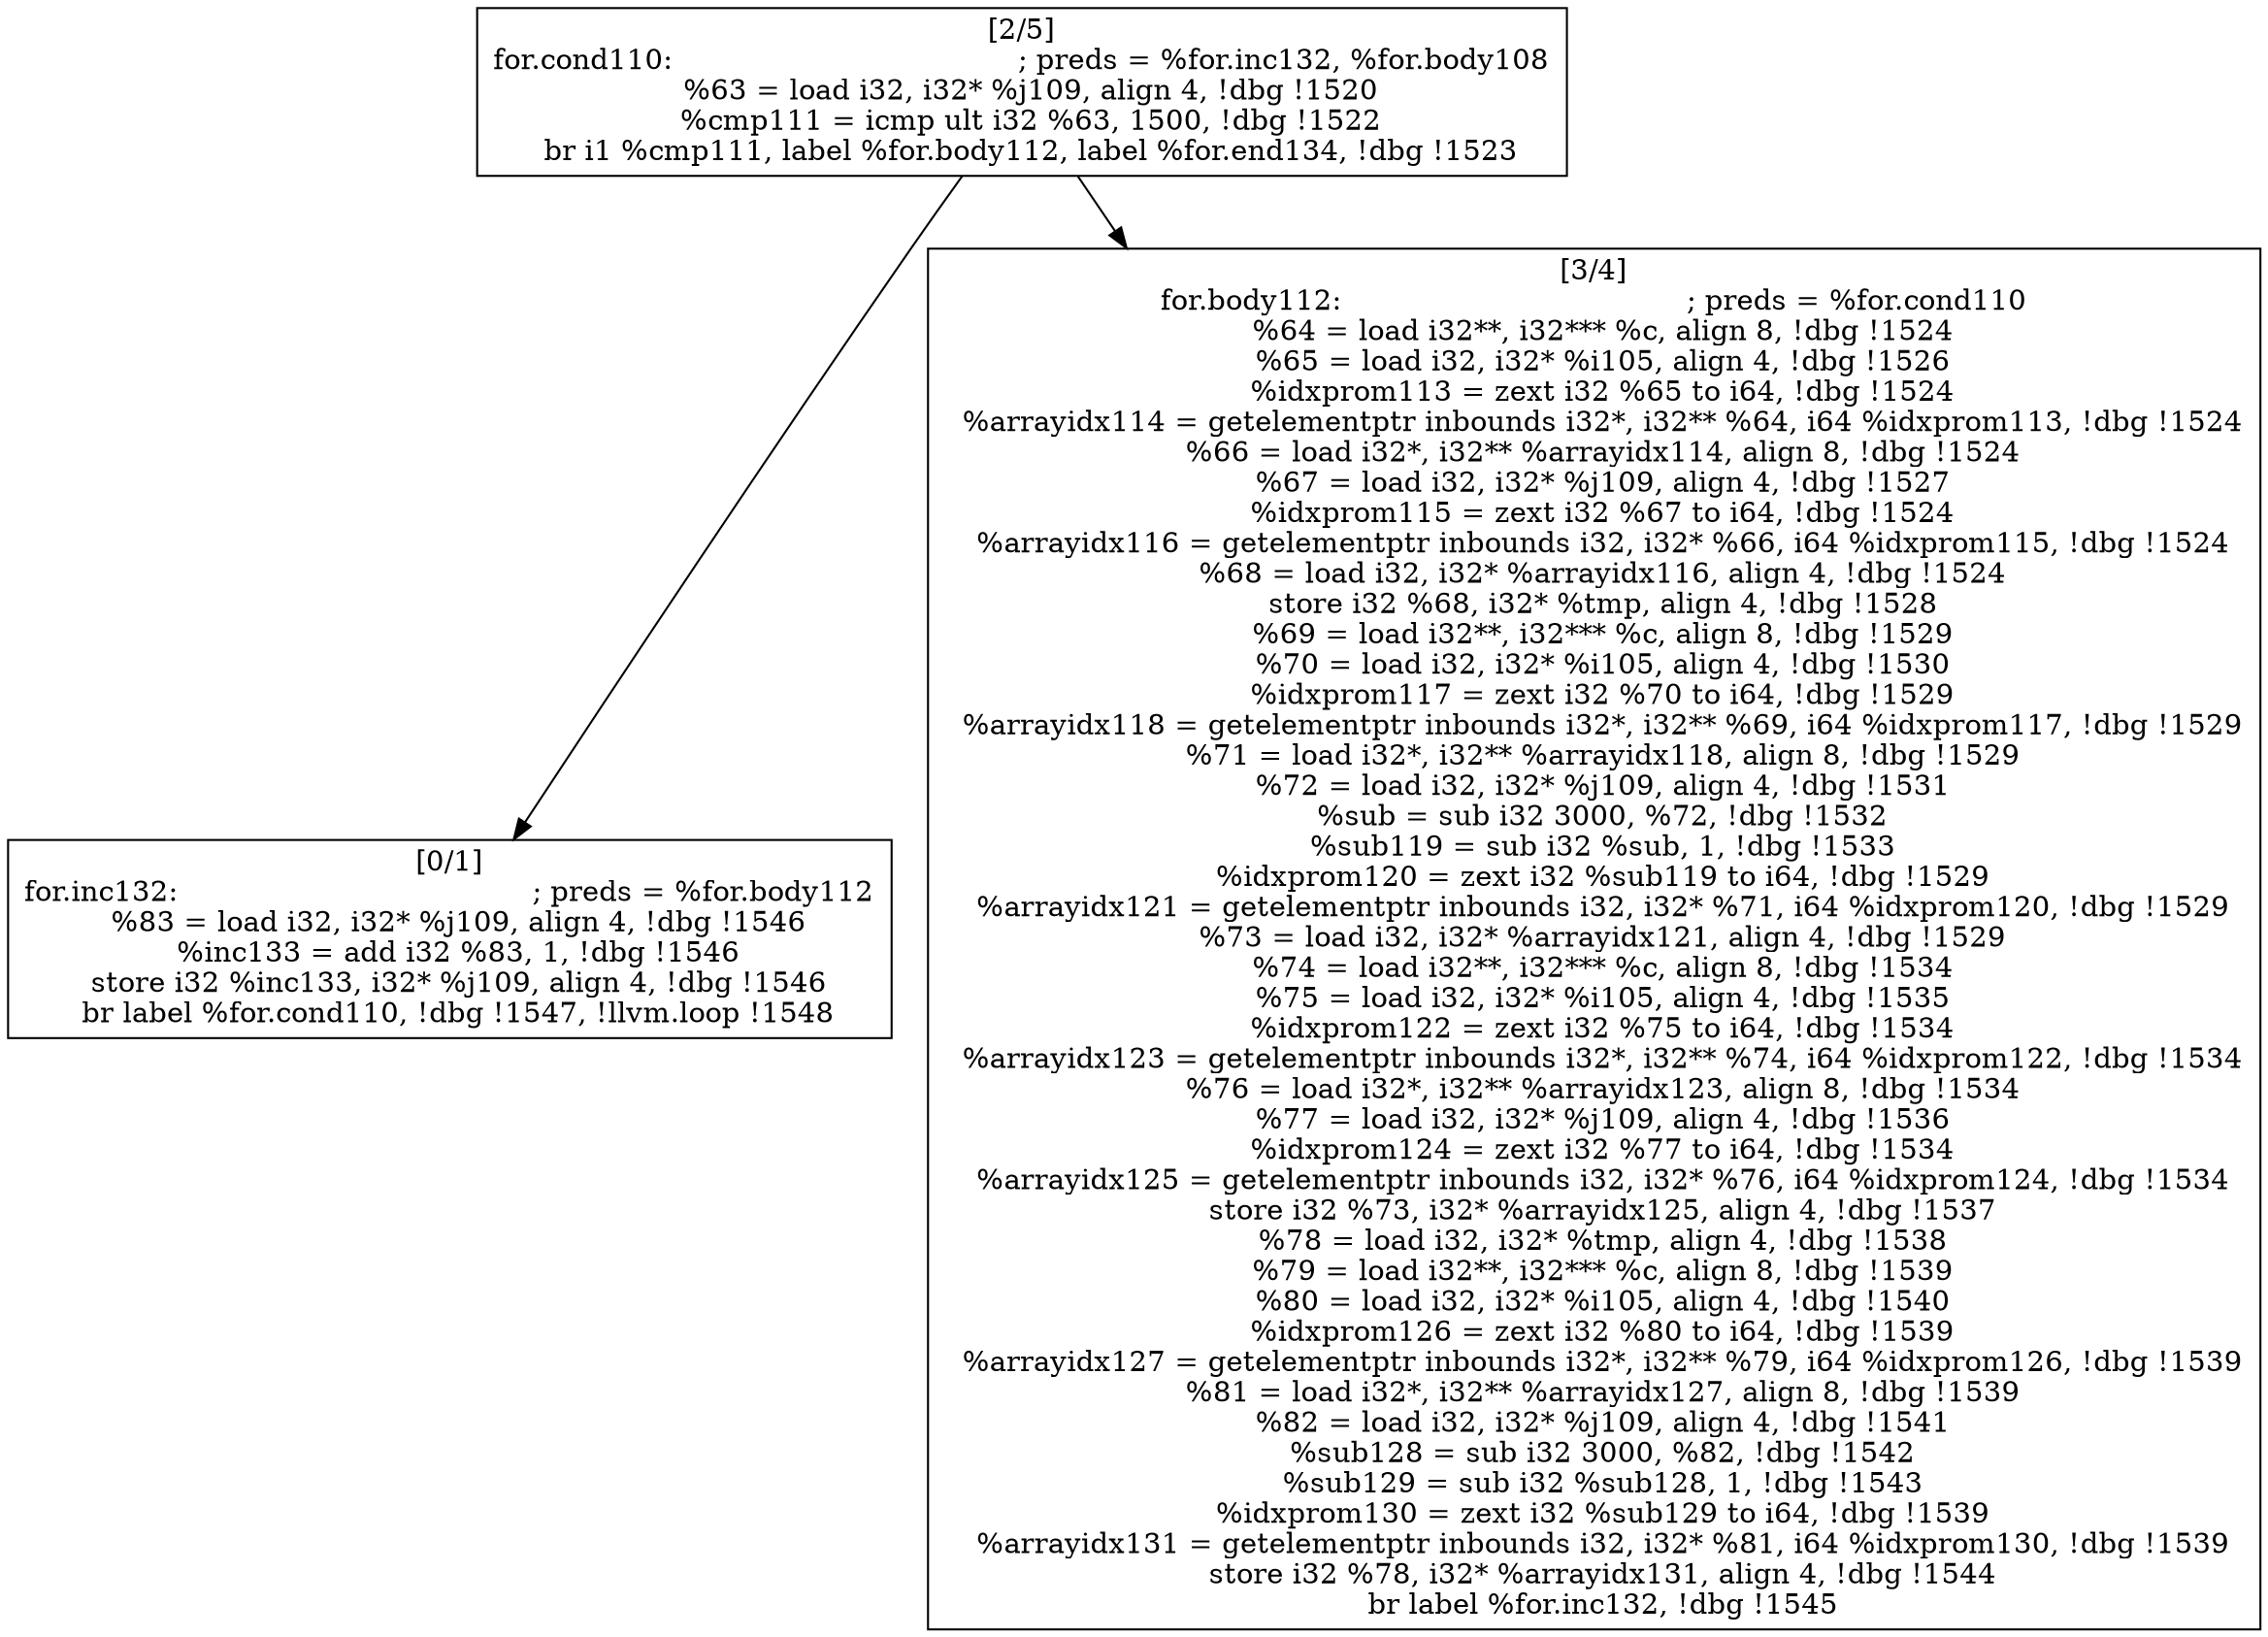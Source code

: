 
digraph G {


node1023 [label="[2/5]
for.cond110:                                      ; preds = %for.inc132, %for.body108
  %63 = load i32, i32* %j109, align 4, !dbg !1520
  %cmp111 = icmp ult i32 %63, 1500, !dbg !1522
  br i1 %cmp111, label %for.body112, label %for.end134, !dbg !1523
",shape=rectangle ]
node1021 [label="[0/1]
for.inc132:                                       ; preds = %for.body112
  %83 = load i32, i32* %j109, align 4, !dbg !1546
  %inc133 = add i32 %83, 1, !dbg !1546
  store i32 %inc133, i32* %j109, align 4, !dbg !1546
  br label %for.cond110, !dbg !1547, !llvm.loop !1548
",shape=rectangle ]
node1022 [label="[3/4]
for.body112:                                      ; preds = %for.cond110
  %64 = load i32**, i32*** %c, align 8, !dbg !1524
  %65 = load i32, i32* %i105, align 4, !dbg !1526
  %idxprom113 = zext i32 %65 to i64, !dbg !1524
  %arrayidx114 = getelementptr inbounds i32*, i32** %64, i64 %idxprom113, !dbg !1524
  %66 = load i32*, i32** %arrayidx114, align 8, !dbg !1524
  %67 = load i32, i32* %j109, align 4, !dbg !1527
  %idxprom115 = zext i32 %67 to i64, !dbg !1524
  %arrayidx116 = getelementptr inbounds i32, i32* %66, i64 %idxprom115, !dbg !1524
  %68 = load i32, i32* %arrayidx116, align 4, !dbg !1524
  store i32 %68, i32* %tmp, align 4, !dbg !1528
  %69 = load i32**, i32*** %c, align 8, !dbg !1529
  %70 = load i32, i32* %i105, align 4, !dbg !1530
  %idxprom117 = zext i32 %70 to i64, !dbg !1529
  %arrayidx118 = getelementptr inbounds i32*, i32** %69, i64 %idxprom117, !dbg !1529
  %71 = load i32*, i32** %arrayidx118, align 8, !dbg !1529
  %72 = load i32, i32* %j109, align 4, !dbg !1531
  %sub = sub i32 3000, %72, !dbg !1532
  %sub119 = sub i32 %sub, 1, !dbg !1533
  %idxprom120 = zext i32 %sub119 to i64, !dbg !1529
  %arrayidx121 = getelementptr inbounds i32, i32* %71, i64 %idxprom120, !dbg !1529
  %73 = load i32, i32* %arrayidx121, align 4, !dbg !1529
  %74 = load i32**, i32*** %c, align 8, !dbg !1534
  %75 = load i32, i32* %i105, align 4, !dbg !1535
  %idxprom122 = zext i32 %75 to i64, !dbg !1534
  %arrayidx123 = getelementptr inbounds i32*, i32** %74, i64 %idxprom122, !dbg !1534
  %76 = load i32*, i32** %arrayidx123, align 8, !dbg !1534
  %77 = load i32, i32* %j109, align 4, !dbg !1536
  %idxprom124 = zext i32 %77 to i64, !dbg !1534
  %arrayidx125 = getelementptr inbounds i32, i32* %76, i64 %idxprom124, !dbg !1534
  store i32 %73, i32* %arrayidx125, align 4, !dbg !1537
  %78 = load i32, i32* %tmp, align 4, !dbg !1538
  %79 = load i32**, i32*** %c, align 8, !dbg !1539
  %80 = load i32, i32* %i105, align 4, !dbg !1540
  %idxprom126 = zext i32 %80 to i64, !dbg !1539
  %arrayidx127 = getelementptr inbounds i32*, i32** %79, i64 %idxprom126, !dbg !1539
  %81 = load i32*, i32** %arrayidx127, align 8, !dbg !1539
  %82 = load i32, i32* %j109, align 4, !dbg !1541
  %sub128 = sub i32 3000, %82, !dbg !1542
  %sub129 = sub i32 %sub128, 1, !dbg !1543
  %idxprom130 = zext i32 %sub129 to i64, !dbg !1539
  %arrayidx131 = getelementptr inbounds i32, i32* %81, i64 %idxprom130, !dbg !1539
  store i32 %78, i32* %arrayidx131, align 4, !dbg !1544
  br label %for.inc132, !dbg !1545
",shape=rectangle ]

node1023->node1021 [ ]
node1023->node1022 [ ]


}
